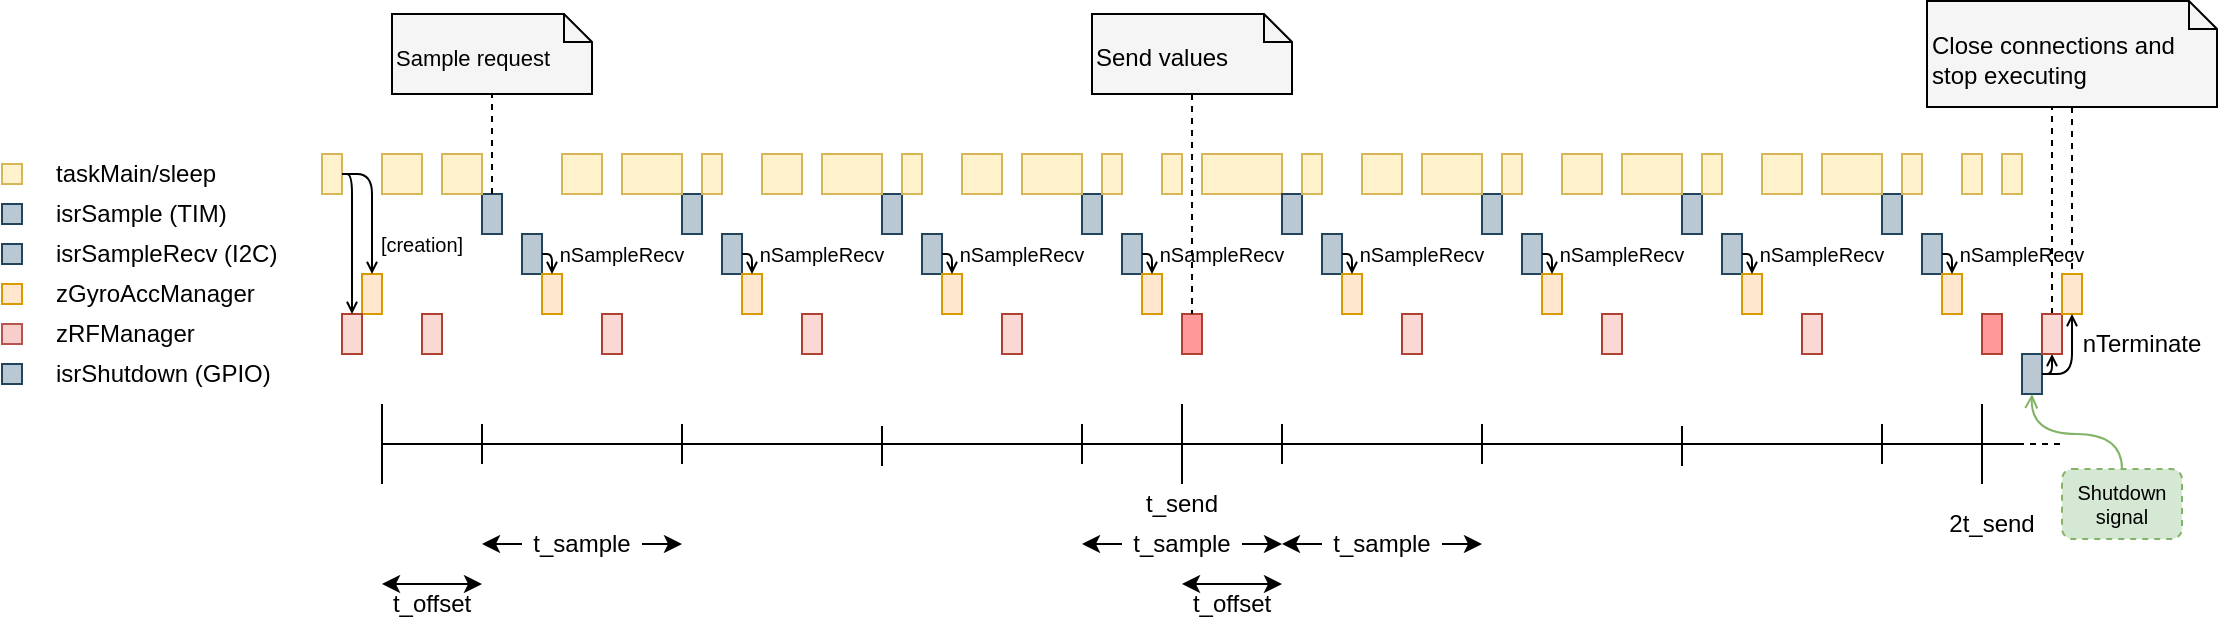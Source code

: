 <mxfile version="13.9.9" type="device"><diagram id="cSuGzzFekDDAHzRVUqsY" name="Page-1"><mxGraphModel dx="1189" dy="282" grid="1" gridSize="10" guides="1" tooltips="1" connect="1" arrows="1" fold="1" page="1" pageScale="1" pageWidth="827" pageHeight="1169" math="0" shadow="0"><root><mxCell id="0"/><mxCell id="1" parent="0"/><mxCell id="rkOUXAN77iIOM3Mfhc3u-131" value="" style="endArrow=none;html=1;dashed=1;" parent="1" edge="1"><mxGeometry width="50" height="50" relative="1" as="geometry"><mxPoint x="840" y="425" as="sourcePoint"/><mxPoint x="880" y="425.0" as="targetPoint"/></mxGeometry></mxCell><mxCell id="rkOUXAN77iIOM3Mfhc3u-1" value="" style="endArrow=none;html=1;" parent="1" edge="1"><mxGeometry width="50" height="50" relative="1" as="geometry"><mxPoint x="40" y="425" as="sourcePoint"/><mxPoint x="440" y="425" as="targetPoint"/></mxGeometry></mxCell><mxCell id="rkOUXAN77iIOM3Mfhc3u-4" value="" style="endArrow=none;html=1;" parent="1" edge="1"><mxGeometry width="50" height="50" relative="1" as="geometry"><mxPoint x="90" y="435" as="sourcePoint"/><mxPoint x="90" y="415" as="targetPoint"/></mxGeometry></mxCell><mxCell id="rkOUXAN77iIOM3Mfhc3u-5" value="" style="endArrow=none;html=1;" parent="1" edge="1"><mxGeometry width="50" height="50" relative="1" as="geometry"><mxPoint x="190" y="435" as="sourcePoint"/><mxPoint x="190" y="415" as="targetPoint"/></mxGeometry></mxCell><mxCell id="rkOUXAN77iIOM3Mfhc3u-6" value="" style="endArrow=none;html=1;" parent="1" edge="1"><mxGeometry width="50" height="50" relative="1" as="geometry"><mxPoint x="290" y="436" as="sourcePoint"/><mxPoint x="290" y="416" as="targetPoint"/></mxGeometry></mxCell><mxCell id="rkOUXAN77iIOM3Mfhc3u-7" value="" style="endArrow=none;html=1;" parent="1" edge="1"><mxGeometry width="50" height="50" relative="1" as="geometry"><mxPoint x="390" y="435" as="sourcePoint"/><mxPoint x="390" y="415" as="targetPoint"/></mxGeometry></mxCell><mxCell id="rkOUXAN77iIOM3Mfhc3u-8" value="" style="endArrow=none;html=1;" parent="1" edge="1"><mxGeometry width="50" height="50" relative="1" as="geometry"><mxPoint x="40" y="445" as="sourcePoint"/><mxPoint x="40" y="405" as="targetPoint"/></mxGeometry></mxCell><mxCell id="rkOUXAN77iIOM3Mfhc3u-9" value="" style="endArrow=none;html=1;" parent="1" edge="1"><mxGeometry width="50" height="50" relative="1" as="geometry"><mxPoint x="440" y="445" as="sourcePoint"/><mxPoint x="440" y="405" as="targetPoint"/></mxGeometry></mxCell><mxCell id="rkOUXAN77iIOM3Mfhc3u-10" value="" style="endArrow=none;html=1;" parent="1" edge="1"><mxGeometry width="50" height="50" relative="1" as="geometry"><mxPoint x="440" y="425" as="sourcePoint"/><mxPoint x="840" y="425" as="targetPoint"/></mxGeometry></mxCell><mxCell id="rkOUXAN77iIOM3Mfhc3u-11" value="" style="endArrow=none;html=1;" parent="1" edge="1"><mxGeometry width="50" height="50" relative="1" as="geometry"><mxPoint x="490" y="435" as="sourcePoint"/><mxPoint x="490" y="415" as="targetPoint"/></mxGeometry></mxCell><mxCell id="rkOUXAN77iIOM3Mfhc3u-12" value="" style="endArrow=none;html=1;" parent="1" edge="1"><mxGeometry width="50" height="50" relative="1" as="geometry"><mxPoint x="590" y="435" as="sourcePoint"/><mxPoint x="590" y="415" as="targetPoint"/></mxGeometry></mxCell><mxCell id="rkOUXAN77iIOM3Mfhc3u-13" value="" style="endArrow=none;html=1;" parent="1" edge="1"><mxGeometry width="50" height="50" relative="1" as="geometry"><mxPoint x="690" y="436" as="sourcePoint"/><mxPoint x="690" y="416" as="targetPoint"/></mxGeometry></mxCell><mxCell id="rkOUXAN77iIOM3Mfhc3u-14" value="" style="endArrow=none;html=1;" parent="1" edge="1"><mxGeometry width="50" height="50" relative="1" as="geometry"><mxPoint x="790" y="435" as="sourcePoint"/><mxPoint x="790" y="415" as="targetPoint"/></mxGeometry></mxCell><mxCell id="rkOUXAN77iIOM3Mfhc3u-15" value="" style="endArrow=none;html=1;" parent="1" edge="1"><mxGeometry width="50" height="50" relative="1" as="geometry"><mxPoint x="440" y="445" as="sourcePoint"/><mxPoint x="440" y="405" as="targetPoint"/></mxGeometry></mxCell><mxCell id="rkOUXAN77iIOM3Mfhc3u-16" value="" style="endArrow=none;html=1;" parent="1" edge="1"><mxGeometry width="50" height="50" relative="1" as="geometry"><mxPoint x="840" y="445" as="sourcePoint"/><mxPoint x="840" y="405" as="targetPoint"/></mxGeometry></mxCell><mxCell id="rkOUXAN77iIOM3Mfhc3u-19" value="taskMain/sleep" style="text;html=1;strokeColor=none;fillColor=none;align=left;verticalAlign=middle;whiteSpace=wrap;rounded=0;" parent="1" vertex="1"><mxGeometry x="-125" y="280" width="85" height="20" as="geometry"/></mxCell><mxCell id="rkOUXAN77iIOM3Mfhc3u-20" value="" style="rounded=0;whiteSpace=wrap;html=1;fillColor=#bac8d3;strokeColor=#23445d;" parent="1" vertex="1"><mxGeometry x="90" y="300" width="10" height="20" as="geometry"/></mxCell><mxCell id="rkOUXAN77iIOM3Mfhc3u-22" value="" style="rounded=0;whiteSpace=wrap;html=1;fillColor=#bac8d3;strokeColor=#23445d;" parent="1" vertex="1"><mxGeometry x="110" y="320" width="10" height="20" as="geometry"/></mxCell><mxCell id="rkOUXAN77iIOM3Mfhc3u-24" value="zGyroAccManager" style="text;html=1;align=left;verticalAlign=middle;whiteSpace=wrap;rounded=0;" parent="1" vertex="1"><mxGeometry x="-125" y="340" width="105" height="20" as="geometry"/></mxCell><mxCell id="rkOUXAN77iIOM3Mfhc3u-25" value="" style="rounded=0;whiteSpace=wrap;html=1;fillColor=#ffe6cc;strokeColor=#d79b00;" parent="1" vertex="1"><mxGeometry x="120" y="340" width="10" height="20" as="geometry"/></mxCell><mxCell id="rkOUXAN77iIOM3Mfhc3u-26" value="" style="endArrow=open;html=1;exitX=1;exitY=0.5;exitDx=0;exitDy=0;entryX=0.5;entryY=0;entryDx=0;entryDy=0;endFill=0;endSize=4;fillColor=#fff2cc;" parent="1" source="rkOUXAN77iIOM3Mfhc3u-22" target="rkOUXAN77iIOM3Mfhc3u-25" edge="1"><mxGeometry width="50" height="50" relative="1" as="geometry"><mxPoint x="140" y="330" as="sourcePoint"/><mxPoint x="190" y="280" as="targetPoint"/><Array as="points"><mxPoint x="125" y="330"/></Array></mxGeometry></mxCell><mxCell id="rkOUXAN77iIOM3Mfhc3u-27" value="nSampleRecv" style="text;html=1;strokeColor=none;fillColor=none;align=center;verticalAlign=middle;whiteSpace=wrap;rounded=0;fontColor=#000000;strokeWidth=1;labelBorderColor=none;labelBackgroundColor=none;fontSize=10;" parent="1" vertex="1"><mxGeometry x="140" y="320" width="40" height="20" as="geometry"/></mxCell><mxCell id="rkOUXAN77iIOM3Mfhc3u-30" value="" style="rounded=0;whiteSpace=wrap;html=1;fillColor=#fff2cc;strokeColor=#d6b656;" parent="1" vertex="1"><mxGeometry x="10" y="280" width="10" height="20" as="geometry"/></mxCell><mxCell id="rkOUXAN77iIOM3Mfhc3u-31" value="" style="rounded=0;whiteSpace=wrap;html=1;fillColor=#fff2cc;strokeColor=#d6b656;" parent="1" vertex="1"><mxGeometry x="130" y="280" width="20" height="20" as="geometry"/></mxCell><mxCell id="rkOUXAN77iIOM3Mfhc3u-33" value="" style="rounded=0;whiteSpace=wrap;html=1;fillColor=#bac8d3;strokeColor=#23445d;" parent="1" vertex="1"><mxGeometry x="190" y="300" width="10" height="20" as="geometry"/></mxCell><mxCell id="rkOUXAN77iIOM3Mfhc3u-34" value="" style="rounded=0;whiteSpace=wrap;html=1;fillColor=#bac8d3;strokeColor=#23445d;" parent="1" vertex="1"><mxGeometry x="210" y="320" width="10" height="20" as="geometry"/></mxCell><mxCell id="rkOUXAN77iIOM3Mfhc3u-35" value="" style="rounded=0;whiteSpace=wrap;html=1;fillColor=#ffe6cc;strokeColor=#d79b00;" parent="1" vertex="1"><mxGeometry x="220" y="340" width="10" height="20" as="geometry"/></mxCell><mxCell id="rkOUXAN77iIOM3Mfhc3u-36" value="" style="endArrow=open;html=1;exitX=1;exitY=0.5;exitDx=0;exitDy=0;entryX=0.5;entryY=0;entryDx=0;entryDy=0;endFill=0;endSize=4;fillColor=#fff2cc;" parent="1" source="rkOUXAN77iIOM3Mfhc3u-34" target="rkOUXAN77iIOM3Mfhc3u-35" edge="1"><mxGeometry width="50" height="50" relative="1" as="geometry"><mxPoint x="240" y="330" as="sourcePoint"/><mxPoint x="290" y="280" as="targetPoint"/><Array as="points"><mxPoint x="225" y="330"/></Array></mxGeometry></mxCell><mxCell id="rkOUXAN77iIOM3Mfhc3u-38" value="" style="rounded=0;whiteSpace=wrap;html=1;fillColor=#fff2cc;strokeColor=#d6b656;" parent="1" vertex="1"><mxGeometry x="200" y="280" width="10" height="20" as="geometry"/></mxCell><mxCell id="rkOUXAN77iIOM3Mfhc3u-47" value="" style="rounded=0;whiteSpace=wrap;html=1;fillColor=#bac8d3;strokeColor=#23445d;" parent="1" vertex="1"><mxGeometry x="290" y="300" width="10" height="20" as="geometry"/></mxCell><mxCell id="rkOUXAN77iIOM3Mfhc3u-48" value="" style="rounded=0;whiteSpace=wrap;html=1;fillColor=#bac8d3;strokeColor=#23445d;" parent="1" vertex="1"><mxGeometry x="310" y="320" width="10" height="20" as="geometry"/></mxCell><mxCell id="rkOUXAN77iIOM3Mfhc3u-49" value="" style="rounded=0;whiteSpace=wrap;html=1;fillColor=#ffe6cc;strokeColor=#d79b00;" parent="1" vertex="1"><mxGeometry x="320" y="340" width="10" height="20" as="geometry"/></mxCell><mxCell id="rkOUXAN77iIOM3Mfhc3u-50" value="" style="endArrow=open;html=1;exitX=1;exitY=0.5;exitDx=0;exitDy=0;entryX=0.5;entryY=0;entryDx=0;entryDy=0;endFill=0;endSize=4;fillColor=#fff2cc;" parent="1" source="rkOUXAN77iIOM3Mfhc3u-48" target="rkOUXAN77iIOM3Mfhc3u-49" edge="1"><mxGeometry width="50" height="50" relative="1" as="geometry"><mxPoint x="340" y="330" as="sourcePoint"/><mxPoint x="390" y="280" as="targetPoint"/><Array as="points"><mxPoint x="325" y="330"/></Array></mxGeometry></mxCell><mxCell id="rkOUXAN77iIOM3Mfhc3u-52" value="" style="rounded=0;whiteSpace=wrap;html=1;fillColor=#fff2cc;strokeColor=#d6b656;" parent="1" vertex="1"><mxGeometry x="300" y="280" width="10" height="20" as="geometry"/></mxCell><mxCell id="rkOUXAN77iIOM3Mfhc3u-55" value="" style="rounded=0;whiteSpace=wrap;html=1;fillColor=#bac8d3;strokeColor=#23445d;" parent="1" vertex="1"><mxGeometry x="390" y="300" width="10" height="20" as="geometry"/></mxCell><mxCell id="rkOUXAN77iIOM3Mfhc3u-56" value="" style="rounded=0;whiteSpace=wrap;html=1;fillColor=#bac8d3;strokeColor=#23445d;" parent="1" vertex="1"><mxGeometry x="410" y="320" width="10" height="20" as="geometry"/></mxCell><mxCell id="rkOUXAN77iIOM3Mfhc3u-57" value="" style="rounded=0;whiteSpace=wrap;html=1;fillColor=#ffe6cc;strokeColor=#d79b00;" parent="1" vertex="1"><mxGeometry x="420" y="340" width="10" height="20" as="geometry"/></mxCell><mxCell id="rkOUXAN77iIOM3Mfhc3u-58" value="" style="endArrow=open;html=1;exitX=1;exitY=0.5;exitDx=0;exitDy=0;entryX=0.5;entryY=0;entryDx=0;entryDy=0;endFill=0;endSize=4;fillColor=#fff2cc;" parent="1" source="rkOUXAN77iIOM3Mfhc3u-56" target="rkOUXAN77iIOM3Mfhc3u-57" edge="1"><mxGeometry width="50" height="50" relative="1" as="geometry"><mxPoint x="440" y="330" as="sourcePoint"/><mxPoint x="490" y="280" as="targetPoint"/><Array as="points"><mxPoint x="425" y="330"/></Array></mxGeometry></mxCell><mxCell id="rkOUXAN77iIOM3Mfhc3u-60" value="" style="rounded=0;whiteSpace=wrap;html=1;fillColor=#fff2cc;strokeColor=#d6b656;" parent="1" vertex="1"><mxGeometry x="400" y="280" width="10" height="20" as="geometry"/></mxCell><mxCell id="rkOUXAN77iIOM3Mfhc3u-63" value="" style="rounded=0;whiteSpace=wrap;html=1;strokeColor=#ae4132;fillColor=#FF9999;" parent="1" vertex="1"><mxGeometry x="440" y="360" width="10" height="20" as="geometry"/></mxCell><mxCell id="rkOUXAN77iIOM3Mfhc3u-64" value="" style="rounded=0;whiteSpace=wrap;html=1;fillColor=#fff2cc;strokeColor=#d6b656;" parent="1" vertex="1"><mxGeometry x="430" y="280" width="10" height="20" as="geometry"/></mxCell><mxCell id="rkOUXAN77iIOM3Mfhc3u-99" value="" style="rounded=0;whiteSpace=wrap;html=1;fillColor=#fff2cc;strokeColor=#d6b656;" parent="1" vertex="1"><mxGeometry x="450" y="280" width="40" height="20" as="geometry"/></mxCell><mxCell id="rkOUXAN77iIOM3Mfhc3u-100" value="" style="rounded=0;whiteSpace=wrap;html=1;fillColor=#bac8d3;strokeColor=#23445d;" parent="1" vertex="1"><mxGeometry x="490" y="300" width="10" height="20" as="geometry"/></mxCell><mxCell id="rkOUXAN77iIOM3Mfhc3u-101" value="" style="rounded=0;whiteSpace=wrap;html=1;fillColor=#bac8d3;strokeColor=#23445d;" parent="1" vertex="1"><mxGeometry x="510" y="320" width="10" height="20" as="geometry"/></mxCell><mxCell id="rkOUXAN77iIOM3Mfhc3u-102" value="" style="rounded=0;whiteSpace=wrap;html=1;fillColor=#ffe6cc;strokeColor=#d79b00;" parent="1" vertex="1"><mxGeometry x="520" y="340" width="10" height="20" as="geometry"/></mxCell><mxCell id="rkOUXAN77iIOM3Mfhc3u-103" value="" style="endArrow=open;html=1;exitX=1;exitY=0.5;exitDx=0;exitDy=0;entryX=0.5;entryY=0;entryDx=0;entryDy=0;endFill=0;strokeWidth=1;endSize=4;fillColor=#fff2cc;" parent="1" source="rkOUXAN77iIOM3Mfhc3u-101" target="rkOUXAN77iIOM3Mfhc3u-102" edge="1"><mxGeometry width="50" height="50" relative="1" as="geometry"><mxPoint x="540" y="330" as="sourcePoint"/><mxPoint x="590" y="280" as="targetPoint"/><Array as="points"><mxPoint x="525" y="330"/></Array></mxGeometry></mxCell><mxCell id="rkOUXAN77iIOM3Mfhc3u-105" value="" style="rounded=0;whiteSpace=wrap;html=1;fillColor=#fff2cc;strokeColor=#d6b656;" parent="1" vertex="1"><mxGeometry x="500" y="280" width="10" height="20" as="geometry"/></mxCell><mxCell id="rkOUXAN77iIOM3Mfhc3u-107" value="" style="rounded=0;whiteSpace=wrap;html=1;fillColor=#bac8d3;strokeColor=#23445d;" parent="1" vertex="1"><mxGeometry x="590" y="300" width="10" height="20" as="geometry"/></mxCell><mxCell id="rkOUXAN77iIOM3Mfhc3u-108" value="" style="rounded=0;whiteSpace=wrap;html=1;fillColor=#bac8d3;strokeColor=#23445d;" parent="1" vertex="1"><mxGeometry x="610" y="320" width="10" height="20" as="geometry"/></mxCell><mxCell id="rkOUXAN77iIOM3Mfhc3u-109" value="" style="rounded=0;whiteSpace=wrap;html=1;fillColor=#ffe6cc;strokeColor=#d79b00;" parent="1" vertex="1"><mxGeometry x="620" y="340" width="10" height="20" as="geometry"/></mxCell><mxCell id="rkOUXAN77iIOM3Mfhc3u-110" value="" style="endArrow=open;html=1;exitX=1;exitY=0.5;exitDx=0;exitDy=0;entryX=0.5;entryY=0;entryDx=0;entryDy=0;endFill=0;strokeWidth=1;endSize=4;fillColor=#fff2cc;" parent="1" source="rkOUXAN77iIOM3Mfhc3u-108" target="rkOUXAN77iIOM3Mfhc3u-109" edge="1"><mxGeometry width="50" height="50" relative="1" as="geometry"><mxPoint x="640" y="330" as="sourcePoint"/><mxPoint x="690" y="280" as="targetPoint"/><Array as="points"><mxPoint x="625" y="330"/></Array></mxGeometry></mxCell><mxCell id="rkOUXAN77iIOM3Mfhc3u-112" value="" style="rounded=0;whiteSpace=wrap;html=1;fillColor=#fff2cc;strokeColor=#d6b656;" parent="1" vertex="1"><mxGeometry x="600" y="280" width="10" height="20" as="geometry"/></mxCell><mxCell id="rkOUXAN77iIOM3Mfhc3u-114" value="" style="rounded=0;whiteSpace=wrap;html=1;fillColor=#bac8d3;strokeColor=#23445d;" parent="1" vertex="1"><mxGeometry x="690" y="300" width="10" height="20" as="geometry"/></mxCell><mxCell id="rkOUXAN77iIOM3Mfhc3u-115" value="" style="rounded=0;whiteSpace=wrap;html=1;fillColor=#bac8d3;strokeColor=#23445d;" parent="1" vertex="1"><mxGeometry x="710" y="320" width="10" height="20" as="geometry"/></mxCell><mxCell id="rkOUXAN77iIOM3Mfhc3u-116" value="" style="rounded=0;whiteSpace=wrap;html=1;fillColor=#ffe6cc;strokeColor=#d79b00;" parent="1" vertex="1"><mxGeometry x="720" y="340" width="10" height="20" as="geometry"/></mxCell><mxCell id="rkOUXAN77iIOM3Mfhc3u-117" value="" style="endArrow=open;html=1;exitX=1;exitY=0.5;exitDx=0;exitDy=0;entryX=0.5;entryY=0;entryDx=0;entryDy=0;endFill=0;strokeWidth=1;endSize=4;fillColor=#fff2cc;" parent="1" source="rkOUXAN77iIOM3Mfhc3u-115" target="rkOUXAN77iIOM3Mfhc3u-116" edge="1"><mxGeometry width="50" height="50" relative="1" as="geometry"><mxPoint x="740" y="330" as="sourcePoint"/><mxPoint x="790" y="280" as="targetPoint"/><Array as="points"><mxPoint x="725" y="330"/></Array></mxGeometry></mxCell><mxCell id="rkOUXAN77iIOM3Mfhc3u-119" value="" style="rounded=0;whiteSpace=wrap;html=1;fillColor=#fff2cc;strokeColor=#d6b656;" parent="1" vertex="1"><mxGeometry x="700" y="280" width="10" height="20" as="geometry"/></mxCell><mxCell id="rkOUXAN77iIOM3Mfhc3u-121" value="" style="rounded=0;whiteSpace=wrap;html=1;fillColor=#bac8d3;strokeColor=#23445d;" parent="1" vertex="1"><mxGeometry x="790" y="300" width="10" height="20" as="geometry"/></mxCell><mxCell id="rkOUXAN77iIOM3Mfhc3u-122" value="" style="rounded=0;whiteSpace=wrap;html=1;fillColor=#bac8d3;strokeColor=#23445d;" parent="1" vertex="1"><mxGeometry x="810" y="320" width="10" height="20" as="geometry"/></mxCell><mxCell id="rkOUXAN77iIOM3Mfhc3u-123" value="" style="rounded=0;whiteSpace=wrap;html=1;fillColor=#ffe6cc;strokeColor=#d79b00;" parent="1" vertex="1"><mxGeometry x="820" y="340" width="10" height="20" as="geometry"/></mxCell><mxCell id="rkOUXAN77iIOM3Mfhc3u-124" value="" style="endArrow=open;html=1;exitX=1;exitY=0.5;exitDx=0;exitDy=0;entryX=0.5;entryY=0;entryDx=0;entryDy=0;endFill=0;strokeWidth=1;endSize=4;fillColor=#fff2cc;" parent="1" source="rkOUXAN77iIOM3Mfhc3u-122" target="rkOUXAN77iIOM3Mfhc3u-123" edge="1"><mxGeometry width="50" height="50" relative="1" as="geometry"><mxPoint x="840" y="330" as="sourcePoint"/><mxPoint x="890" y="280" as="targetPoint"/><Array as="points"><mxPoint x="825" y="330"/></Array></mxGeometry></mxCell><mxCell id="rkOUXAN77iIOM3Mfhc3u-126" value="" style="rounded=0;whiteSpace=wrap;html=1;fillColor=#fff2cc;strokeColor=#d6b656;" parent="1" vertex="1"><mxGeometry x="800" y="280" width="10" height="20" as="geometry"/></mxCell><mxCell id="rkOUXAN77iIOM3Mfhc3u-130" value="" style="endArrow=none;html=1;" parent="1" edge="1"><mxGeometry width="50" height="50" relative="1" as="geometry"><mxPoint x="840" y="425" as="sourcePoint"/><mxPoint x="860" y="425" as="targetPoint"/></mxGeometry></mxCell><mxCell id="rkOUXAN77iIOM3Mfhc3u-132" value="t_send" style="text;html=1;strokeColor=none;fillColor=none;align=center;verticalAlign=middle;whiteSpace=wrap;rounded=0;" parent="1" vertex="1"><mxGeometry x="420" y="445" width="40" height="20" as="geometry"/></mxCell><mxCell id="rkOUXAN77iIOM3Mfhc3u-133" value="2t_send" style="text;html=1;strokeColor=none;fillColor=none;align=center;verticalAlign=middle;whiteSpace=wrap;rounded=0;" parent="1" vertex="1"><mxGeometry x="825" y="455" width="40" height="20" as="geometry"/></mxCell><mxCell id="rkOUXAN77iIOM3Mfhc3u-137" value="" style="endArrow=classic;startArrow=none;html=1;startFill=0;" parent="1" source="rkOUXAN77iIOM3Mfhc3u-136" edge="1"><mxGeometry width="50" height="50" relative="1" as="geometry"><mxPoint x="390" y="475" as="sourcePoint"/><mxPoint x="490" y="475" as="targetPoint"/></mxGeometry></mxCell><mxCell id="rkOUXAN77iIOM3Mfhc3u-140" value="" style="endArrow=classic;startArrow=classic;html=1;" parent="1" edge="1"><mxGeometry width="50" height="50" relative="1" as="geometry"><mxPoint x="40" y="495" as="sourcePoint"/><mxPoint x="90" y="495" as="targetPoint"/></mxGeometry></mxCell><mxCell id="rkOUXAN77iIOM3Mfhc3u-141" value="t_offset" style="text;html=1;strokeColor=none;fillColor=none;align=center;verticalAlign=middle;whiteSpace=wrap;rounded=0;" parent="1" vertex="1"><mxGeometry x="45" y="495" width="40" height="20" as="geometry"/></mxCell><mxCell id="rkOUXAN77iIOM3Mfhc3u-136" value="t_sample" style="text;html=1;strokeColor=none;fillColor=none;align=center;verticalAlign=middle;whiteSpace=wrap;rounded=0;" parent="1" vertex="1"><mxGeometry x="410" y="465" width="60" height="20" as="geometry"/></mxCell><mxCell id="rkOUXAN77iIOM3Mfhc3u-144" value="" style="endArrow=none;startArrow=classic;html=1;startFill=1;endFill=0;" parent="1" target="rkOUXAN77iIOM3Mfhc3u-136" edge="1"><mxGeometry width="50" height="50" relative="1" as="geometry"><mxPoint x="390.0" y="475" as="sourcePoint"/><mxPoint x="490" y="475" as="targetPoint"/></mxGeometry></mxCell><mxCell id="rkOUXAN77iIOM3Mfhc3u-146" value="" style="endArrow=classic;startArrow=none;html=1;startFill=0;" parent="1" source="rkOUXAN77iIOM3Mfhc3u-147" edge="1"><mxGeometry width="50" height="50" relative="1" as="geometry"><mxPoint x="90" y="475" as="sourcePoint"/><mxPoint x="190" y="475" as="targetPoint"/></mxGeometry></mxCell><mxCell id="rkOUXAN77iIOM3Mfhc3u-147" value="t_sample" style="text;html=1;strokeColor=none;fillColor=none;align=center;verticalAlign=middle;whiteSpace=wrap;rounded=0;fontStyle=0" parent="1" vertex="1"><mxGeometry x="110" y="465" width="60" height="20" as="geometry"/></mxCell><mxCell id="rkOUXAN77iIOM3Mfhc3u-148" value="" style="endArrow=none;startArrow=classic;html=1;startFill=1;endFill=0;" parent="1" target="rkOUXAN77iIOM3Mfhc3u-147" edge="1"><mxGeometry width="50" height="50" relative="1" as="geometry"><mxPoint x="90.0" y="475" as="sourcePoint"/><mxPoint x="190" y="475" as="targetPoint"/></mxGeometry></mxCell><mxCell id="rkOUXAN77iIOM3Mfhc3u-149" value="" style="endArrow=classic;startArrow=classic;html=1;" parent="1" edge="1"><mxGeometry width="50" height="50" relative="1" as="geometry"><mxPoint x="440.0" y="495" as="sourcePoint"/><mxPoint x="490.0" y="495" as="targetPoint"/></mxGeometry></mxCell><mxCell id="rkOUXAN77iIOM3Mfhc3u-150" value="t_offset" style="text;html=1;strokeColor=none;fillColor=none;align=center;verticalAlign=middle;whiteSpace=wrap;rounded=0;" parent="1" vertex="1"><mxGeometry x="445" y="495" width="40" height="20" as="geometry"/></mxCell><mxCell id="rkOUXAN77iIOM3Mfhc3u-152" value="" style="endArrow=classic;startArrow=none;html=1;startFill=0;" parent="1" source="rkOUXAN77iIOM3Mfhc3u-153" edge="1"><mxGeometry width="50" height="50" relative="1" as="geometry"><mxPoint x="490" y="475" as="sourcePoint"/><mxPoint x="590" y="475.0" as="targetPoint"/></mxGeometry></mxCell><mxCell id="rkOUXAN77iIOM3Mfhc3u-153" value="t_sample" style="text;html=1;strokeColor=none;fillColor=none;align=center;verticalAlign=middle;whiteSpace=wrap;rounded=0;" parent="1" vertex="1"><mxGeometry x="510" y="465" width="60" height="20" as="geometry"/></mxCell><mxCell id="rkOUXAN77iIOM3Mfhc3u-154" value="" style="endArrow=none;startArrow=classic;html=1;startFill=1;endFill=0;" parent="1" target="rkOUXAN77iIOM3Mfhc3u-153" edge="1"><mxGeometry width="50" height="50" relative="1" as="geometry"><mxPoint x="490" y="475.0" as="sourcePoint"/><mxPoint x="590" y="475" as="targetPoint"/></mxGeometry></mxCell><mxCell id="rkOUXAN77iIOM3Mfhc3u-155" value="" style="rounded=0;whiteSpace=wrap;html=1;fillColor=#fff2cc;strokeColor=#d6b656;" parent="1" vertex="1"><mxGeometry x="850" y="280" width="10" height="20" as="geometry"/></mxCell><mxCell id="mVFFXMDGj7C6MJDyE9RA-10" value="" style="text;html=1;align=center;verticalAlign=middle;whiteSpace=wrap;rounded=0;fontSize=11;fillColor=#fff2cc;strokeColor=#d6b656;" parent="1" vertex="1"><mxGeometry x="-150" y="285" width="10.0" height="10" as="geometry"/></mxCell><mxCell id="mVFFXMDGj7C6MJDyE9RA-13" value="" style="text;html=1;align=center;verticalAlign=middle;whiteSpace=wrap;rounded=0;fontSize=11;fillColor=#ffe6cc;strokeColor=#d79b00;" parent="1" vertex="1"><mxGeometry x="-150" y="345" width="10.0" height="10" as="geometry"/></mxCell><mxCell id="mVFFXMDGj7C6MJDyE9RA-14" value="" style="text;html=1;align=center;verticalAlign=middle;whiteSpace=wrap;rounded=0;fontSize=11;fillColor=#f8cecc;strokeColor=#b85450;" parent="1" vertex="1"><mxGeometry x="-150" y="365" width="10.0" height="10" as="geometry"/></mxCell><mxCell id="mVFFXMDGj7C6MJDyE9RA-17" value="zRFManager" style="text;html=1;strokeColor=none;fillColor=none;align=left;verticalAlign=middle;whiteSpace=wrap;rounded=0;" parent="1" vertex="1"><mxGeometry x="-125" y="360" width="75" height="20" as="geometry"/></mxCell><mxCell id="rkOUXAN77iIOM3Mfhc3u-18" value="" style="rounded=0;whiteSpace=wrap;html=1;fillColor=#fff2cc;strokeColor=#d6b656;" parent="1" vertex="1"><mxGeometry x="70" y="280" width="20" height="20" as="geometry"/></mxCell><mxCell id="rkOUXAN77iIOM3Mfhc3u-127" value="" style="rounded=0;whiteSpace=wrap;html=1;strokeColor=#ae4132;fillColor=#FF9999;" parent="1" vertex="1"><mxGeometry x="840" y="360" width="10" height="20" as="geometry"/></mxCell><mxCell id="rkOUXAN77iIOM3Mfhc3u-128" value="" style="rounded=0;whiteSpace=wrap;html=1;fillColor=#fff2cc;strokeColor=#d6b656;" parent="1" vertex="1"><mxGeometry x="830" y="280" width="10" height="20" as="geometry"/></mxCell><mxCell id="mVFFXMDGj7C6MJDyE9RA-31" value="&lt;span style=&quot;font-size: 11px ; text-align: center&quot;&gt;&lt;br&gt;Sample request&lt;/span&gt;" style="shape=note;whiteSpace=wrap;html=1;size=14;verticalAlign=top;align=left;spacingTop=-6;rounded=0;shadow=0;glass=0;comic=0;labelBackgroundColor=none;strokeColor=#000000;strokeWidth=1;fillColor=#F5F5F5;" parent="1" vertex="1"><mxGeometry x="45" y="210" width="100" height="40" as="geometry"/></mxCell><mxCell id="rkOUXAN77iIOM3Mfhc3u-28" value="" style="endArrow=none;html=1;exitX=0.5;exitY=0;exitDx=0;exitDy=0;entryX=0.5;entryY=1;entryDx=0;entryDy=0;dashed=1;endFill=0;entryPerimeter=0;" parent="1" source="rkOUXAN77iIOM3Mfhc3u-20" target="mVFFXMDGj7C6MJDyE9RA-31" edge="1"><mxGeometry width="50" height="50" relative="1" as="geometry"><mxPoint x="95" y="320" as="sourcePoint"/><mxPoint x="95.5" y="218.5" as="targetPoint"/></mxGeometry></mxCell><mxCell id="MElpWSM9FPOYWnsPrE3x-5" value="" style="rounded=0;whiteSpace=wrap;html=1;fillColor=#ffe6cc;strokeColor=#d79b00;" parent="1" vertex="1"><mxGeometry x="30" y="340" width="10" height="20" as="geometry"/></mxCell><mxCell id="MElpWSM9FPOYWnsPrE3x-7" value="" style="text;html=1;align=center;verticalAlign=middle;whiteSpace=wrap;rounded=0;fontSize=11;fillColor=#bac8d3;strokeColor=#23445d;" parent="1" vertex="1"><mxGeometry x="-150" y="385" width="10.0" height="10" as="geometry"/></mxCell><mxCell id="MElpWSM9FPOYWnsPrE3x-8" value="isrShutdown (GPIO)" style="text;html=1;strokeColor=none;fillColor=none;align=left;verticalAlign=middle;whiteSpace=wrap;rounded=0;" parent="1" vertex="1"><mxGeometry x="-125" y="380" width="115" height="20" as="geometry"/></mxCell><mxCell id="MElpWSM9FPOYWnsPrE3x-16" style="edgeStyle=orthogonalEdgeStyle;rounded=1;orthogonalLoop=1;jettySize=auto;html=1;entryX=0.5;entryY=1;entryDx=0;entryDy=0;endArrow=open;endFill=0;strokeColor=#000000;startSize=6;endSize=4;" parent="1" source="MElpWSM9FPOYWnsPrE3x-9" target="MElpWSM9FPOYWnsPrE3x-10" edge="1"><mxGeometry relative="1" as="geometry"><Array as="points"><mxPoint x="875" y="390"/></Array></mxGeometry></mxCell><mxCell id="MElpWSM9FPOYWnsPrE3x-9" value="" style="rounded=0;whiteSpace=wrap;html=1;fillColor=#bac8d3;strokeColor=#23445d;" parent="1" vertex="1"><mxGeometry x="860" y="380" width="10" height="20" as="geometry"/></mxCell><mxCell id="MElpWSM9FPOYWnsPrE3x-14" style="edgeStyle=orthogonalEdgeStyle;rounded=0;orthogonalLoop=1;jettySize=auto;html=1;entryX=0.431;entryY=1.007;entryDx=0;entryDy=0;entryPerimeter=0;strokeColor=#000000;endArrow=none;endFill=0;dashed=1;" parent="1" source="MElpWSM9FPOYWnsPrE3x-10" target="MElpWSM9FPOYWnsPrE3x-12" edge="1"><mxGeometry relative="1" as="geometry"/></mxCell><mxCell id="MElpWSM9FPOYWnsPrE3x-10" value="" style="rounded=0;whiteSpace=wrap;html=1;fillColor=#fad9d5;strokeColor=#ae4132;" parent="1" vertex="1"><mxGeometry x="870" y="360" width="10" height="20" as="geometry"/></mxCell><mxCell id="MElpWSM9FPOYWnsPrE3x-11" value="" style="rounded=0;whiteSpace=wrap;html=1;fillColor=#ffe6cc;strokeColor=#d79b00;" parent="1" vertex="1"><mxGeometry x="880" y="340" width="10" height="20" as="geometry"/></mxCell><mxCell id="MElpWSM9FPOYWnsPrE3x-13" style="edgeStyle=orthogonalEdgeStyle;rounded=0;orthogonalLoop=1;jettySize=auto;html=1;entryX=0.5;entryY=0;entryDx=0;entryDy=0;strokeColor=#000000;endArrow=none;endFill=0;dashed=1;" parent="1" source="MElpWSM9FPOYWnsPrE3x-12" target="MElpWSM9FPOYWnsPrE3x-11" edge="1"><mxGeometry relative="1" as="geometry"/></mxCell><mxCell id="MElpWSM9FPOYWnsPrE3x-12" value="&lt;br&gt;Close connections and stop executing" style="shape=note;whiteSpace=wrap;html=1;size=14;verticalAlign=top;align=left;spacingTop=-6;rounded=0;shadow=0;glass=0;comic=0;labelBackgroundColor=none;strokeColor=#000000;strokeWidth=1;fillColor=#F5F5F5;" parent="1" vertex="1"><mxGeometry x="812.5" y="203.5" width="145" height="53" as="geometry"/></mxCell><mxCell id="MElpWSM9FPOYWnsPrE3x-17" style="edgeStyle=orthogonalEdgeStyle;rounded=1;orthogonalLoop=1;jettySize=auto;html=1;entryX=0.5;entryY=1;entryDx=0;entryDy=0;endArrow=open;endFill=0;strokeColor=#000000;exitX=1;exitY=0.5;exitDx=0;exitDy=0;startSize=6;endSize=4;" parent="1" source="MElpWSM9FPOYWnsPrE3x-9" target="MElpWSM9FPOYWnsPrE3x-11" edge="1"><mxGeometry relative="1" as="geometry"><mxPoint x="880" y="370" as="sourcePoint"/><mxPoint x="885" y="360" as="targetPoint"/><Array as="points"><mxPoint x="885" y="390"/></Array></mxGeometry></mxCell><mxCell id="MElpWSM9FPOYWnsPrE3x-19" value="nTerminate" style="text;html=1;strokeColor=none;fillColor=none;align=center;verticalAlign=middle;whiteSpace=wrap;rounded=0;fontColor=#000000;strokeWidth=1;labelBorderColor=none;labelBackgroundColor=none;" parent="1" vertex="1"><mxGeometry x="900" y="365" width="40" height="20" as="geometry"/></mxCell><mxCell id="MElpWSM9FPOYWnsPrE3x-22" value="" style="rounded=0;whiteSpace=wrap;html=1;fillColor=#fad9d5;strokeColor=#ae4132;" parent="1" vertex="1"><mxGeometry x="20" y="360" width="10" height="20" as="geometry"/></mxCell><mxCell id="MElpWSM9FPOYWnsPrE3x-23" value="nSampleRecv" style="text;html=1;strokeColor=none;fillColor=none;align=center;verticalAlign=middle;whiteSpace=wrap;rounded=0;fontColor=#000000;strokeWidth=1;labelBorderColor=none;labelBackgroundColor=none;fontSize=10;" parent="1" vertex="1"><mxGeometry x="240" y="320" width="40" height="20" as="geometry"/></mxCell><mxCell id="MElpWSM9FPOYWnsPrE3x-24" value="nSampleRecv" style="text;html=1;strokeColor=none;fillColor=none;align=center;verticalAlign=middle;whiteSpace=wrap;rounded=0;fontColor=#000000;strokeWidth=1;labelBorderColor=none;labelBackgroundColor=none;fontSize=10;" parent="1" vertex="1"><mxGeometry x="340" y="320" width="40" height="20" as="geometry"/></mxCell><mxCell id="MElpWSM9FPOYWnsPrE3x-25" value="nSampleRecv" style="text;html=1;strokeColor=none;fillColor=none;align=center;verticalAlign=middle;whiteSpace=wrap;rounded=0;fontColor=#000000;strokeWidth=1;labelBorderColor=none;labelBackgroundColor=none;fontSize=10;" parent="1" vertex="1"><mxGeometry x="440" y="320" width="40" height="20" as="geometry"/></mxCell><mxCell id="MElpWSM9FPOYWnsPrE3x-26" value="nSampleRecv" style="text;html=1;strokeColor=none;fillColor=none;align=center;verticalAlign=middle;whiteSpace=wrap;rounded=0;fontColor=#000000;strokeWidth=1;labelBorderColor=none;labelBackgroundColor=none;fontSize=10;" parent="1" vertex="1"><mxGeometry x="540" y="320" width="40" height="20" as="geometry"/></mxCell><mxCell id="MElpWSM9FPOYWnsPrE3x-27" value="nSampleRecv" style="text;html=1;strokeColor=none;fillColor=none;align=center;verticalAlign=middle;whiteSpace=wrap;rounded=0;fontColor=#000000;strokeWidth=1;labelBorderColor=none;labelBackgroundColor=none;fontSize=10;" parent="1" vertex="1"><mxGeometry x="640" y="320" width="40" height="20" as="geometry"/></mxCell><mxCell id="MElpWSM9FPOYWnsPrE3x-29" value="nSampleRecv" style="text;html=1;strokeColor=none;fillColor=none;align=center;verticalAlign=middle;whiteSpace=wrap;rounded=0;fontColor=#000000;strokeWidth=1;labelBorderColor=none;labelBackgroundColor=none;fontSize=10;" parent="1" vertex="1"><mxGeometry x="840" y="320" width="40" height="20" as="geometry"/></mxCell><mxCell id="MElpWSM9FPOYWnsPrE3x-30" value="" style="endArrow=open;html=1;exitX=1;exitY=0.5;exitDx=0;exitDy=0;entryX=0.5;entryY=0;entryDx=0;entryDy=0;endFill=0;endSize=4;fillColor=#fff2cc;" parent="1" target="MElpWSM9FPOYWnsPrE3x-22" edge="1"><mxGeometry width="50" height="50" relative="1" as="geometry"><mxPoint x="20" y="290" as="sourcePoint"/><mxPoint x="25" y="300" as="targetPoint"/><Array as="points"><mxPoint x="25" y="290"/></Array></mxGeometry></mxCell><mxCell id="MElpWSM9FPOYWnsPrE3x-31" value="" style="endArrow=open;html=1;exitX=1;exitY=0.5;exitDx=0;exitDy=0;entryX=0.5;entryY=0;entryDx=0;entryDy=0;endFill=0;endSize=4;fillColor=#fff2cc;" parent="1" target="MElpWSM9FPOYWnsPrE3x-5" edge="1"><mxGeometry width="50" height="50" relative="1" as="geometry"><mxPoint x="20" y="290" as="sourcePoint"/><mxPoint x="25" y="360" as="targetPoint"/><Array as="points"><mxPoint x="35" y="290"/></Array></mxGeometry></mxCell><mxCell id="MElpWSM9FPOYWnsPrE3x-32" value="[creation]" style="text;html=1;strokeColor=none;fillColor=none;align=center;verticalAlign=middle;whiteSpace=wrap;rounded=0;fontColor=#000000;strokeWidth=1;labelBorderColor=none;labelBackgroundColor=none;fontSize=10;" parent="1" vertex="1"><mxGeometry x="40" y="315" width="40" height="20" as="geometry"/></mxCell><mxCell id="MElpWSM9FPOYWnsPrE3x-33" value="" style="rounded=0;whiteSpace=wrap;html=1;fillColor=#fad9d5;strokeColor=#ae4132;" parent="1" vertex="1"><mxGeometry x="60" y="360" width="10" height="20" as="geometry"/></mxCell><mxCell id="MElpWSM9FPOYWnsPrE3x-34" value="" style="rounded=0;whiteSpace=wrap;html=1;fillColor=#fff2cc;strokeColor=#d6b656;" parent="1" vertex="1"><mxGeometry x="40" y="280" width="20" height="20" as="geometry"/></mxCell><mxCell id="MElpWSM9FPOYWnsPrE3x-40" value="" style="rounded=0;whiteSpace=wrap;html=1;fillColor=#fad9d5;strokeColor=#ae4132;" parent="1" vertex="1"><mxGeometry x="150" y="360" width="10" height="20" as="geometry"/></mxCell><mxCell id="MElpWSM9FPOYWnsPrE3x-41" value="" style="rounded=0;whiteSpace=wrap;html=1;fillColor=#fff2cc;strokeColor=#d6b656;" parent="1" vertex="1"><mxGeometry x="160" y="280" width="30" height="20" as="geometry"/></mxCell><mxCell id="MElpWSM9FPOYWnsPrE3x-43" value="" style="rounded=0;whiteSpace=wrap;html=1;fillColor=#fff2cc;strokeColor=#d6b656;" parent="1" vertex="1"><mxGeometry x="230" y="280" width="20" height="20" as="geometry"/></mxCell><mxCell id="MElpWSM9FPOYWnsPrE3x-45" value="" style="rounded=0;whiteSpace=wrap;html=1;fillColor=#fad9d5;strokeColor=#ae4132;" parent="1" vertex="1"><mxGeometry x="250" y="360" width="10" height="20" as="geometry"/></mxCell><mxCell id="MElpWSM9FPOYWnsPrE3x-46" value="" style="rounded=0;whiteSpace=wrap;html=1;fillColor=#fff2cc;strokeColor=#d6b656;" parent="1" vertex="1"><mxGeometry x="260" y="280" width="30" height="20" as="geometry"/></mxCell><mxCell id="MElpWSM9FPOYWnsPrE3x-49" value="" style="rounded=0;whiteSpace=wrap;html=1;fillColor=#fff2cc;strokeColor=#d6b656;" parent="1" vertex="1"><mxGeometry x="330" y="280" width="20" height="20" as="geometry"/></mxCell><mxCell id="MElpWSM9FPOYWnsPrE3x-50" value="" style="rounded=0;whiteSpace=wrap;html=1;fillColor=#fad9d5;strokeColor=#ae4132;" parent="1" vertex="1"><mxGeometry x="350" y="360" width="10" height="20" as="geometry"/></mxCell><mxCell id="MElpWSM9FPOYWnsPrE3x-51" value="" style="rounded=0;whiteSpace=wrap;html=1;fillColor=#fff2cc;strokeColor=#d6b656;" parent="1" vertex="1"><mxGeometry x="360" y="280" width="30" height="20" as="geometry"/></mxCell><mxCell id="MElpWSM9FPOYWnsPrE3x-53" style="edgeStyle=orthogonalEdgeStyle;rounded=1;orthogonalLoop=1;jettySize=auto;html=1;entryX=0.5;entryY=0;entryDx=0;entryDy=0;dashed=1;startSize=6;endArrow=none;endFill=0;endSize=4;strokeColor=#000000;fontSize=10;" parent="1" source="MElpWSM9FPOYWnsPrE3x-52" target="rkOUXAN77iIOM3Mfhc3u-63" edge="1"><mxGeometry relative="1" as="geometry"/></mxCell><mxCell id="MElpWSM9FPOYWnsPrE3x-52" value="&lt;br&gt;Send values" style="shape=note;whiteSpace=wrap;html=1;size=14;verticalAlign=top;align=left;spacingTop=-6;rounded=0;shadow=0;glass=0;comic=0;labelBackgroundColor=none;strokeColor=#000000;strokeWidth=1;fillColor=#F5F5F5;" parent="1" vertex="1"><mxGeometry x="395" y="210" width="100" height="40" as="geometry"/></mxCell><mxCell id="MElpWSM9FPOYWnsPrE3x-59" value="" style="rounded=0;whiteSpace=wrap;html=1;fillColor=#fff2cc;strokeColor=#d6b656;" parent="1" vertex="1"><mxGeometry x="530" y="280" width="20" height="20" as="geometry"/></mxCell><mxCell id="MElpWSM9FPOYWnsPrE3x-60" value="" style="rounded=0;whiteSpace=wrap;html=1;fillColor=#fad9d5;strokeColor=#ae4132;" parent="1" vertex="1"><mxGeometry x="550" y="360" width="10" height="20" as="geometry"/></mxCell><mxCell id="MElpWSM9FPOYWnsPrE3x-61" value="" style="rounded=0;whiteSpace=wrap;html=1;fillColor=#fff2cc;strokeColor=#d6b656;" parent="1" vertex="1"><mxGeometry x="560" y="280" width="30" height="20" as="geometry"/></mxCell><mxCell id="MElpWSM9FPOYWnsPrE3x-63" value="" style="rounded=0;whiteSpace=wrap;html=1;fillColor=#fff2cc;strokeColor=#d6b656;" parent="1" vertex="1"><mxGeometry x="630" y="280" width="20" height="20" as="geometry"/></mxCell><mxCell id="MElpWSM9FPOYWnsPrE3x-64" value="" style="rounded=0;whiteSpace=wrap;html=1;fillColor=#fad9d5;strokeColor=#ae4132;" parent="1" vertex="1"><mxGeometry x="650" y="360" width="10" height="20" as="geometry"/></mxCell><mxCell id="MElpWSM9FPOYWnsPrE3x-65" value="" style="rounded=0;whiteSpace=wrap;html=1;fillColor=#fff2cc;strokeColor=#d6b656;" parent="1" vertex="1"><mxGeometry x="660" y="280" width="30" height="20" as="geometry"/></mxCell><mxCell id="MElpWSM9FPOYWnsPrE3x-67" value="nSampleRecv" style="text;html=1;strokeColor=none;fillColor=none;align=center;verticalAlign=middle;whiteSpace=wrap;rounded=0;fontColor=#000000;strokeWidth=1;labelBorderColor=none;labelBackgroundColor=none;fontSize=10;" parent="1" vertex="1"><mxGeometry x="740" y="320" width="40" height="20" as="geometry"/></mxCell><mxCell id="MElpWSM9FPOYWnsPrE3x-69" value="" style="rounded=0;whiteSpace=wrap;html=1;fillColor=#fff2cc;strokeColor=#d6b656;" parent="1" vertex="1"><mxGeometry x="730" y="280" width="20" height="20" as="geometry"/></mxCell><mxCell id="MElpWSM9FPOYWnsPrE3x-70" value="" style="rounded=0;whiteSpace=wrap;html=1;fillColor=#fad9d5;strokeColor=#ae4132;" parent="1" vertex="1"><mxGeometry x="750" y="360" width="10" height="20" as="geometry"/></mxCell><mxCell id="MElpWSM9FPOYWnsPrE3x-71" value="" style="rounded=0;whiteSpace=wrap;html=1;fillColor=#fff2cc;strokeColor=#d6b656;" parent="1" vertex="1"><mxGeometry x="760" y="280" width="30" height="20" as="geometry"/></mxCell><mxCell id="MElpWSM9FPOYWnsPrE3x-76" value="Shutdown signal" style="rounded=1;whiteSpace=wrap;html=1;fillColor=#d5e8d4;fontSize=10;align=center;dashed=1;strokeColor=#82b366;" parent="1" vertex="1"><mxGeometry x="880" y="437.5" width="60" height="35" as="geometry"/></mxCell><mxCell id="MElpWSM9FPOYWnsPrE3x-77" value="" style="curved=1;endArrow=open;html=1;strokeColor=#82b366;fontSize=10;exitX=0.5;exitY=0;exitDx=0;exitDy=0;entryX=0.5;entryY=1;entryDx=0;entryDy=0;endSize=5;endFill=0;fillColor=#d5e8d4;" parent="1" source="MElpWSM9FPOYWnsPrE3x-76" target="MElpWSM9FPOYWnsPrE3x-9" edge="1"><mxGeometry width="50" height="50" relative="1" as="geometry"><mxPoint x="860" y="440" as="sourcePoint"/><mxPoint x="910" y="390" as="targetPoint"/><Array as="points"><mxPoint x="910" y="420"/><mxPoint x="864" y="420"/></Array></mxGeometry></mxCell><mxCell id="roO342Yi4IRs4XrN-bjy-1" value="isrSample (TIM)" style="text;html=1;strokeColor=none;fillColor=none;align=left;verticalAlign=middle;whiteSpace=wrap;rounded=0;" vertex="1" parent="1"><mxGeometry x="-125" y="300" width="105" height="20" as="geometry"/></mxCell><mxCell id="roO342Yi4IRs4XrN-bjy-2" value="" style="text;html=1;fillColor=#bac8d3;align=center;verticalAlign=middle;whiteSpace=wrap;rounded=0;fontSize=11;strokeColor=#23445d;" vertex="1" parent="1"><mxGeometry x="-150" y="305" width="10.0" height="10" as="geometry"/></mxCell><mxCell id="roO342Yi4IRs4XrN-bjy-3" value="" style="text;html=1;align=center;verticalAlign=middle;whiteSpace=wrap;rounded=0;fontSize=11;fillColor=#bac8d3;strokeColor=#23445d;" vertex="1" parent="1"><mxGeometry x="-150" y="325" width="10.0" height="10" as="geometry"/></mxCell><mxCell id="roO342Yi4IRs4XrN-bjy-4" value="isrSampleRecv (I2C)" style="text;html=1;strokeColor=none;fillColor=none;align=left;verticalAlign=middle;whiteSpace=wrap;rounded=0;" vertex="1" parent="1"><mxGeometry x="-125" y="320" width="125" height="20" as="geometry"/></mxCell></root></mxGraphModel></diagram></mxfile>